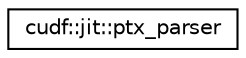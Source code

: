 digraph "Graphical Class Hierarchy"
{
 // LATEX_PDF_SIZE
  edge [fontname="Helvetica",fontsize="10",labelfontname="Helvetica",labelfontsize="10"];
  node [fontname="Helvetica",fontsize="10",shape=record];
  rankdir="LR";
  Node0 [label="cudf::jit::ptx_parser",height=0.2,width=0.4,color="black", fillcolor="white", style="filled",URL="$classcudf_1_1jit_1_1ptx__parser.html",tooltip=" "];
}
